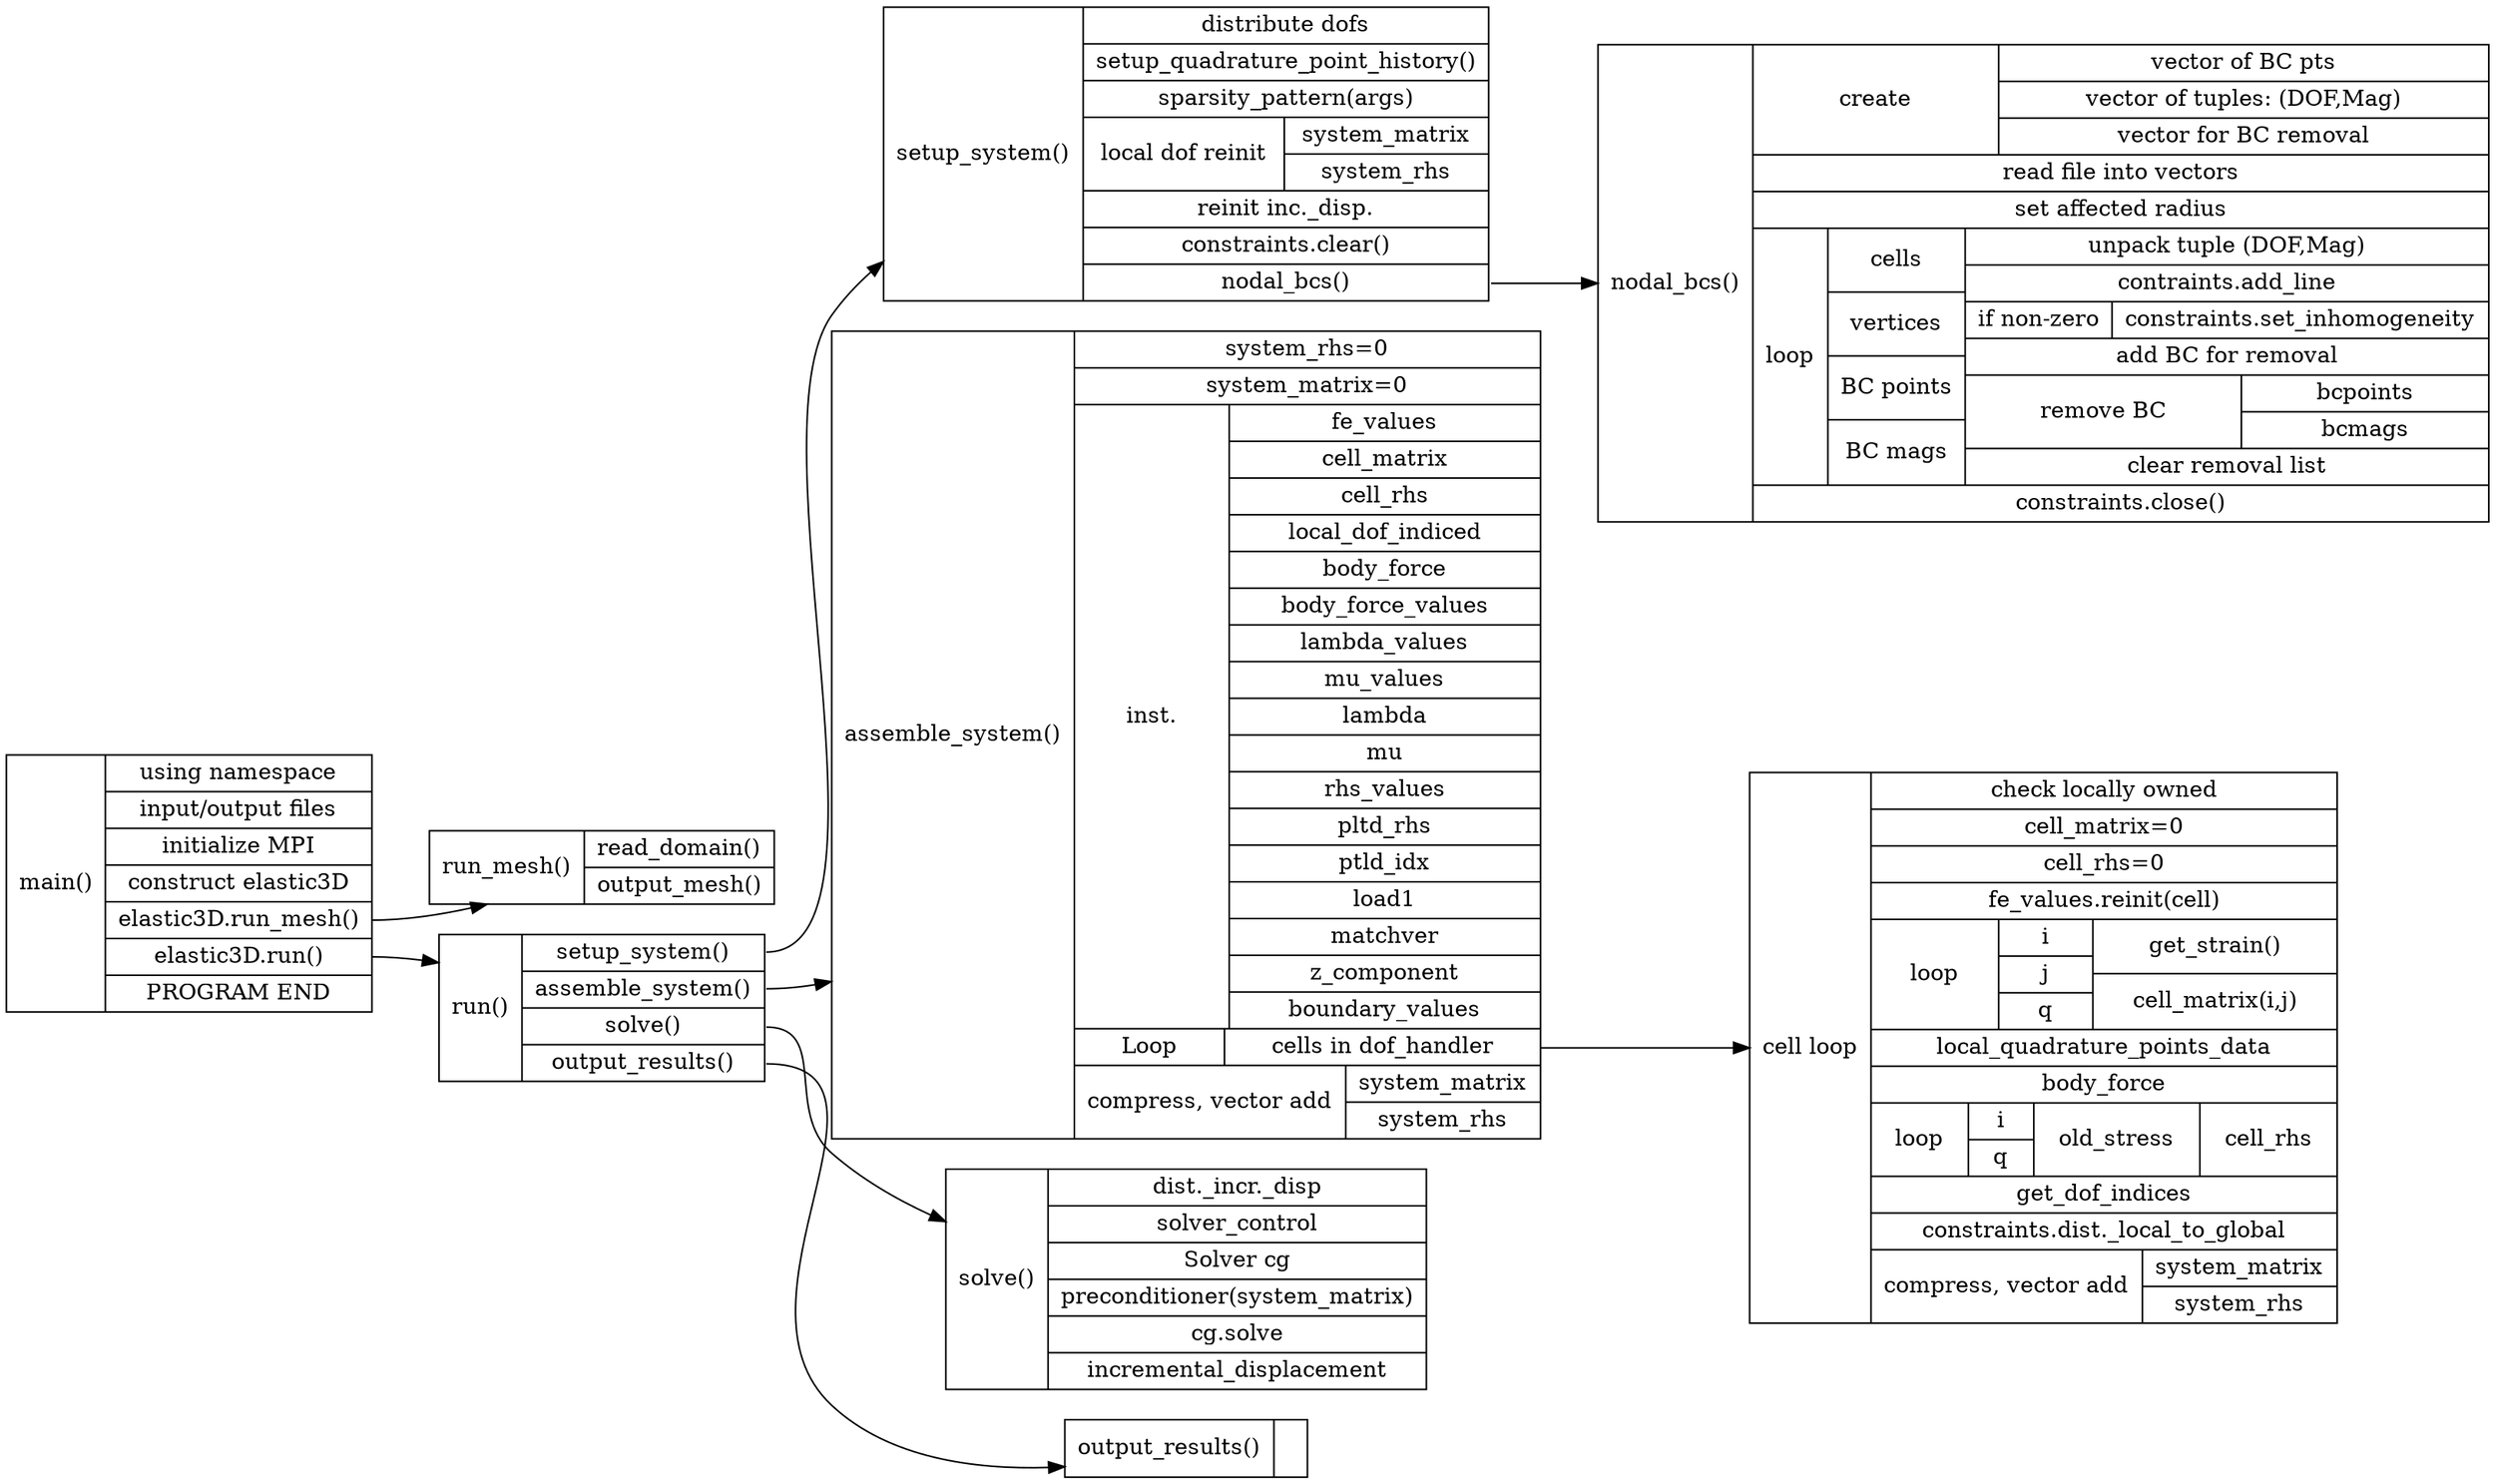 
digraph structs{

	node [shape=record];
	rankdir = "LR"
	







	main [label=" {main() | {using namespace | input/output files | initialize MPI | <c1> construct elastic3D |
              <rm1> elastic3D.run_mesh() | <r1> elastic3D.run() | PROGRAM END }}"]

	run_mesh [label="{run_mesh() | { read_domain() | output_mesh()  }} " ]
	
	run [label= "{run() | {<ss1> setup_system() | <as1> assemble_system() | <s1> solve() | <or1> output_results()}} " ]

	setup [label = "{setup_system() | {distribute dofs | setup_quadrature_point_history() |
                         sparsity_pattern(args) | {local dof reinit |{system_matrix |  system_rhs}} | reinit inc._disp. |
			 constraints.clear() | <n1> nodal_bcs() }}"]

	nbc [label="{nodal_bcs() |{ {create | {vector of BC pts | vector of tuples: (DOF,Mag) | vector for BC removal}} | 
	    read file into vectors | set affected radius | {loop | {cells|vertices|BC points|BC mags} | {unpack tuple (DOF,Mag) | 
	    contraints.add_line | {if non-zero | constraints.set_inhomogeneity } | add BC for removal | 
	    {remove BC | {bcpoints | bcmags}  } | clear removal list }   } | constraints.close()  }} " ]

	assemble [label = "{assemble_system() | {system_rhs=0 | system_matrix=0 | {inst. |{ fe_values | cell_matrix | cell_rhs 
		 	    | local_dof_indiced | body_force | body_force_values | lambda_values| mu_values | lambda| mu|
			    rhs_values | pltd_rhs | ptld_idx | load1 | matchver | z_component | boundary_values}} | 
		 	    {Loop | <cloop1> cells in dof_handler  } | {compress, vector add |{system_matrix|system_rhs}} }} }} " ]

        celoop1 [label = "{cell loop | { check locally owned | cell_matrix=0 | cell_rhs=0 | fe_values.reinit(cell) |
		{loop | {i|j|q} | {get_strain() | cell_matrix(i,j)} } | local_quadrature_points_data | body_force |
		{loop | {i|q} | old_stress | cell_rhs} | get_dof_indices | constraints.dist._local_to_global |
		{compress, vector add |{system_matrix|system_rhs}} }}"]			    

	solve [label = "{solve() | {dist._incr._disp | solver_control | Solver cg | preconditioner(system_matrix) | cg.solve | 
	      	     incremental_displacement }} "]


	results [label = "{output_results() | {}}  "]

	main:rm1 -> run_mesh
	main:r1 -> run
	run:ss1 -> setup
	setup:n1 -> nbc
	run:as1 -> assemble
	assemble:cloop1 -> celoop1
	run:s1 -> solve
	run:or1 -> results
}                  